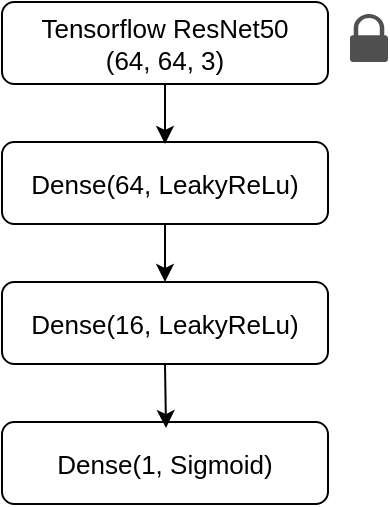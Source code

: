 <mxfile version="14.5.10" type="device"><diagram id="_B_33aiydIe2AcvGV2yZ" name="Page-1"><mxGraphModel dx="942" dy="582" grid="0" gridSize="10" guides="1" tooltips="1" connect="1" arrows="1" fold="1" page="1" pageScale="1" pageWidth="827" pageHeight="1169" math="0" shadow="0"><root><mxCell id="0"/><mxCell id="1" parent="0"/><mxCell id="SGgvt7XJoFKTmRmOb7A--1" value="&lt;font style=&quot;font-size: 13px&quot;&gt;Tensorflow ResNet50&lt;br&gt;(64, 64, 3)&lt;/font&gt;" style="rounded=1;whiteSpace=wrap;html=1;align=center;fontSize=13;" parent="1" vertex="1"><mxGeometry x="339" y="82" width="163" height="41" as="geometry"/></mxCell><mxCell id="SGgvt7XJoFKTmRmOb7A--8" value="&lt;font style=&quot;font-size: 13px&quot;&gt;Dense(64, LeakyReLu)&lt;/font&gt;" style="rounded=1;whiteSpace=wrap;html=1;" parent="1" vertex="1"><mxGeometry x="339" y="152" width="163" height="41" as="geometry"/></mxCell><mxCell id="SGgvt7XJoFKTmRmOb7A--10" value="&lt;font style=&quot;font-size: 13px&quot;&gt;Dense(16, LeakyReLu)&lt;/font&gt;" style="rounded=1;whiteSpace=wrap;html=1;" parent="1" vertex="1"><mxGeometry x="339" y="222" width="163" height="41" as="geometry"/></mxCell><mxCell id="SGgvt7XJoFKTmRmOb7A--12" value="&lt;font style=&quot;font-size: 13px&quot;&gt;Dense(1, Sigmoid)&lt;/font&gt;" style="rounded=1;whiteSpace=wrap;html=1;" parent="1" vertex="1"><mxGeometry x="339" y="292" width="163" height="41" as="geometry"/></mxCell><mxCell id="SGgvt7XJoFKTmRmOb7A--13" value="" style="endArrow=classic;html=1;exitX=0.5;exitY=1;exitDx=0;exitDy=0;entryX=0.5;entryY=0;entryDx=0;entryDy=0;" parent="1" source="SGgvt7XJoFKTmRmOb7A--1" edge="1"><mxGeometry width="50" height="50" relative="1" as="geometry"><mxPoint x="387" y="297" as="sourcePoint"/><mxPoint x="420.5" y="153" as="targetPoint"/></mxGeometry></mxCell><mxCell id="SGgvt7XJoFKTmRmOb7A--18" value="" style="endArrow=classic;html=1;exitX=0.5;exitY=1;exitDx=0;exitDy=0;" parent="1" source="SGgvt7XJoFKTmRmOb7A--10" edge="1"><mxGeometry width="50" height="50" relative="1" as="geometry"><mxPoint x="227" y="403" as="sourcePoint"/><mxPoint x="421" y="295" as="targetPoint"/></mxGeometry></mxCell><mxCell id="SGgvt7XJoFKTmRmOb7A--22" value="" style="endArrow=classic;html=1;exitX=0.5;exitY=1;exitDx=0;exitDy=0;" parent="1" source="SGgvt7XJoFKTmRmOb7A--8" target="SGgvt7XJoFKTmRmOb7A--10" edge="1"><mxGeometry width="50" height="50" relative="1" as="geometry"><mxPoint x="162" y="226" as="sourcePoint"/><mxPoint x="212" y="176" as="targetPoint"/></mxGeometry></mxCell><mxCell id="cvyazKGONK80Jt08CAez-1" value="" style="pointerEvents=1;shadow=0;dashed=0;html=1;strokeColor=none;fillColor=#505050;labelPosition=center;verticalLabelPosition=bottom;verticalAlign=top;outlineConnect=0;align=center;shape=mxgraph.office.security.lock_protected;" vertex="1" parent="1"><mxGeometry x="513" y="88" width="19" height="24" as="geometry"/></mxCell></root></mxGraphModel></diagram></mxfile>